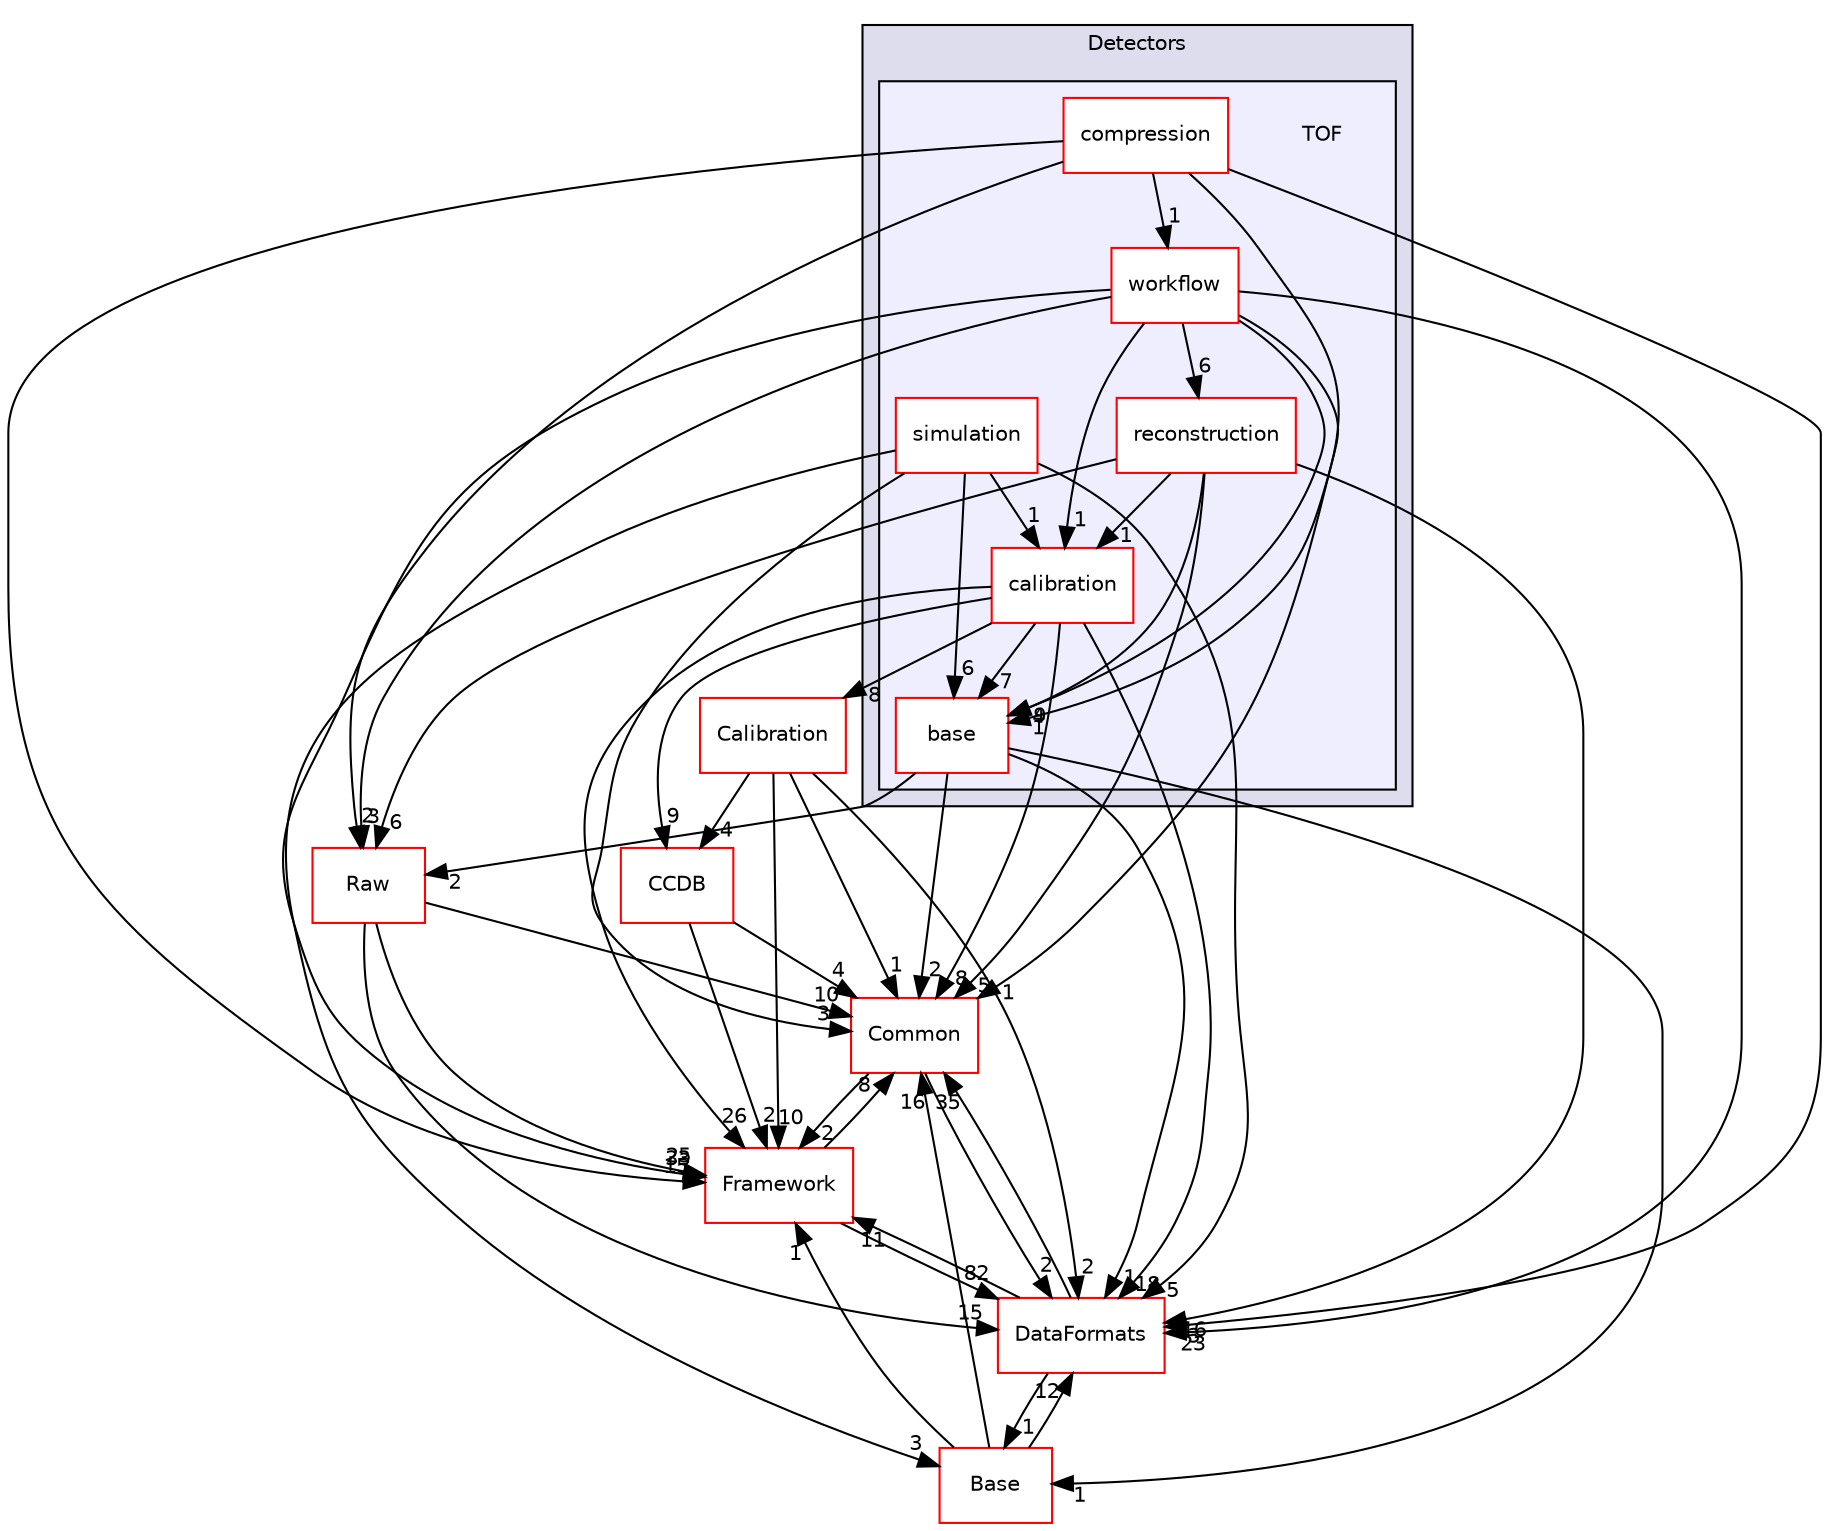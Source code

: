 digraph "/home/travis/build/AliceO2Group/AliceO2/Detectors/TOF" {
  bgcolor=transparent;
  compound=true
  node [ fontsize="10", fontname="Helvetica"];
  edge [ labelfontsize="10", labelfontname="Helvetica"];
  subgraph clusterdir_051dca18e802f8e9474f2e30d29c04e0 {
    graph [ bgcolor="#ddddee", pencolor="black", label="Detectors" fontname="Helvetica", fontsize="10", URL="dir_051dca18e802f8e9474f2e30d29c04e0.html"]
  subgraph clusterdir_577c839d346a264df4e9e588ca2a45dd {
    graph [ bgcolor="#eeeeff", pencolor="black", label="" URL="dir_577c839d346a264df4e9e588ca2a45dd.html"];
    dir_577c839d346a264df4e9e588ca2a45dd [shape=plaintext label="TOF"];
    dir_0189f3ad6abecd72f822a0c3914f12b2 [shape=box label="base" color="red" fillcolor="white" style="filled" URL="dir_0189f3ad6abecd72f822a0c3914f12b2.html"];
    dir_7559d374f7e4089a12282edb4b89411f [shape=box label="calibration" color="red" fillcolor="white" style="filled" URL="dir_7559d374f7e4089a12282edb4b89411f.html"];
    dir_466d31775548c7bdc6c92a4c63ee3ea4 [shape=box label="compression" color="red" fillcolor="white" style="filled" URL="dir_466d31775548c7bdc6c92a4c63ee3ea4.html"];
    dir_d1fec883a65fe865f3e91884d818def8 [shape=box label="reconstruction" color="red" fillcolor="white" style="filled" URL="dir_d1fec883a65fe865f3e91884d818def8.html"];
    dir_827012254b0f6cad75d9a7a2745b1aea [shape=box label="simulation" color="red" fillcolor="white" style="filled" URL="dir_827012254b0f6cad75d9a7a2745b1aea.html"];
    dir_f8afc936feb89e961bf89d3429577266 [shape=box label="workflow" color="red" fillcolor="white" style="filled" URL="dir_f8afc936feb89e961bf89d3429577266.html"];
  }
  }
  dir_2f1defcce8b8bdfe202c8bfd41228d47 [shape=box label="Calibration" color="red" URL="dir_2f1defcce8b8bdfe202c8bfd41228d47.html"];
  dir_4ab6b4cc6a7edbff49100e9123df213f [shape=box label="Common" color="red" URL="dir_4ab6b4cc6a7edbff49100e9123df213f.html"];
  dir_6af676bf18881990e4083e191d0e63e0 [shape=box label="CCDB" color="red" URL="dir_6af676bf18881990e4083e191d0e63e0.html"];
  dir_37c90836491b695b472bf98d1be8336b [shape=box label="Base" color="red" URL="dir_37c90836491b695b472bf98d1be8336b.html"];
  dir_bcbb2cf9a3d3d83e5515c82071a07177 [shape=box label="Framework" color="red" URL="dir_bcbb2cf9a3d3d83e5515c82071a07177.html"];
  dir_26637d1bd82229bc9ed97f7e706be743 [shape=box label="Raw" color="red" URL="dir_26637d1bd82229bc9ed97f7e706be743.html"];
  dir_2171f7ec022c5423887b07c69b2f5b48 [shape=box label="DataFormats" color="red" URL="dir_2171f7ec022c5423887b07c69b2f5b48.html"];
  dir_2f1defcce8b8bdfe202c8bfd41228d47->dir_4ab6b4cc6a7edbff49100e9123df213f [headlabel="1", labeldistance=1.5 headhref="dir_000040_000027.html"];
  dir_2f1defcce8b8bdfe202c8bfd41228d47->dir_6af676bf18881990e4083e191d0e63e0 [headlabel="4", labeldistance=1.5 headhref="dir_000040_000019.html"];
  dir_2f1defcce8b8bdfe202c8bfd41228d47->dir_bcbb2cf9a3d3d83e5515c82071a07177 [headlabel="10", labeldistance=1.5 headhref="dir_000040_000013.html"];
  dir_2f1defcce8b8bdfe202c8bfd41228d47->dir_2171f7ec022c5423887b07c69b2f5b48 [headlabel="2", labeldistance=1.5 headhref="dir_000040_000076.html"];
  dir_7559d374f7e4089a12282edb4b89411f->dir_2f1defcce8b8bdfe202c8bfd41228d47 [headlabel="8", labeldistance=1.5 headhref="dir_000592_000040.html"];
  dir_7559d374f7e4089a12282edb4b89411f->dir_4ab6b4cc6a7edbff49100e9123df213f [headlabel="8", labeldistance=1.5 headhref="dir_000592_000027.html"];
  dir_7559d374f7e4089a12282edb4b89411f->dir_6af676bf18881990e4083e191d0e63e0 [headlabel="9", labeldistance=1.5 headhref="dir_000592_000019.html"];
  dir_7559d374f7e4089a12282edb4b89411f->dir_0189f3ad6abecd72f822a0c3914f12b2 [headlabel="7", labeldistance=1.5 headhref="dir_000592_000137.html"];
  dir_7559d374f7e4089a12282edb4b89411f->dir_bcbb2cf9a3d3d83e5515c82071a07177 [headlabel="26", labeldistance=1.5 headhref="dir_000592_000013.html"];
  dir_7559d374f7e4089a12282edb4b89411f->dir_2171f7ec022c5423887b07c69b2f5b48 [headlabel="18", labeldistance=1.5 headhref="dir_000592_000076.html"];
  dir_827012254b0f6cad75d9a7a2745b1aea->dir_7559d374f7e4089a12282edb4b89411f [headlabel="1", labeldistance=1.5 headhref="dir_000182_000592.html"];
  dir_827012254b0f6cad75d9a7a2745b1aea->dir_4ab6b4cc6a7edbff49100e9123df213f [headlabel="3", labeldistance=1.5 headhref="dir_000182_000027.html"];
  dir_827012254b0f6cad75d9a7a2745b1aea->dir_37c90836491b695b472bf98d1be8336b [headlabel="3", labeldistance=1.5 headhref="dir_000182_000274.html"];
  dir_827012254b0f6cad75d9a7a2745b1aea->dir_0189f3ad6abecd72f822a0c3914f12b2 [headlabel="6", labeldistance=1.5 headhref="dir_000182_000137.html"];
  dir_827012254b0f6cad75d9a7a2745b1aea->dir_2171f7ec022c5423887b07c69b2f5b48 [headlabel="5", labeldistance=1.5 headhref="dir_000182_000076.html"];
  dir_4ab6b4cc6a7edbff49100e9123df213f->dir_bcbb2cf9a3d3d83e5515c82071a07177 [headlabel="2", labeldistance=1.5 headhref="dir_000027_000013.html"];
  dir_4ab6b4cc6a7edbff49100e9123df213f->dir_2171f7ec022c5423887b07c69b2f5b48 [headlabel="2", labeldistance=1.5 headhref="dir_000027_000076.html"];
  dir_6af676bf18881990e4083e191d0e63e0->dir_4ab6b4cc6a7edbff49100e9123df213f [headlabel="4", labeldistance=1.5 headhref="dir_000019_000027.html"];
  dir_6af676bf18881990e4083e191d0e63e0->dir_bcbb2cf9a3d3d83e5515c82071a07177 [headlabel="2", labeldistance=1.5 headhref="dir_000019_000013.html"];
  dir_37c90836491b695b472bf98d1be8336b->dir_4ab6b4cc6a7edbff49100e9123df213f [headlabel="16", labeldistance=1.5 headhref="dir_000274_000027.html"];
  dir_37c90836491b695b472bf98d1be8336b->dir_bcbb2cf9a3d3d83e5515c82071a07177 [headlabel="1", labeldistance=1.5 headhref="dir_000274_000013.html"];
  dir_37c90836491b695b472bf98d1be8336b->dir_2171f7ec022c5423887b07c69b2f5b48 [headlabel="12", labeldistance=1.5 headhref="dir_000274_000076.html"];
  dir_0189f3ad6abecd72f822a0c3914f12b2->dir_4ab6b4cc6a7edbff49100e9123df213f [headlabel="2", labeldistance=1.5 headhref="dir_000137_000027.html"];
  dir_0189f3ad6abecd72f822a0c3914f12b2->dir_37c90836491b695b472bf98d1be8336b [headlabel="1", labeldistance=1.5 headhref="dir_000137_000274.html"];
  dir_0189f3ad6abecd72f822a0c3914f12b2->dir_26637d1bd82229bc9ed97f7e706be743 [headlabel="2", labeldistance=1.5 headhref="dir_000137_000576.html"];
  dir_0189f3ad6abecd72f822a0c3914f12b2->dir_2171f7ec022c5423887b07c69b2f5b48 [headlabel="1", labeldistance=1.5 headhref="dir_000137_000076.html"];
  dir_466d31775548c7bdc6c92a4c63ee3ea4->dir_0189f3ad6abecd72f822a0c3914f12b2 [headlabel="1", labeldistance=1.5 headhref="dir_000597_000137.html"];
  dir_466d31775548c7bdc6c92a4c63ee3ea4->dir_bcbb2cf9a3d3d83e5515c82071a07177 [headlabel="15", labeldistance=1.5 headhref="dir_000597_000013.html"];
  dir_466d31775548c7bdc6c92a4c63ee3ea4->dir_26637d1bd82229bc9ed97f7e706be743 [headlabel="2", labeldistance=1.5 headhref="dir_000597_000576.html"];
  dir_466d31775548c7bdc6c92a4c63ee3ea4->dir_f8afc936feb89e961bf89d3429577266 [headlabel="1", labeldistance=1.5 headhref="dir_000597_000448.html"];
  dir_466d31775548c7bdc6c92a4c63ee3ea4->dir_2171f7ec022c5423887b07c69b2f5b48 [headlabel="3", labeldistance=1.5 headhref="dir_000597_000076.html"];
  dir_bcbb2cf9a3d3d83e5515c82071a07177->dir_4ab6b4cc6a7edbff49100e9123df213f [headlabel="8", labeldistance=1.5 headhref="dir_000013_000027.html"];
  dir_bcbb2cf9a3d3d83e5515c82071a07177->dir_2171f7ec022c5423887b07c69b2f5b48 [headlabel="82", labeldistance=1.5 headhref="dir_000013_000076.html"];
  dir_26637d1bd82229bc9ed97f7e706be743->dir_4ab6b4cc6a7edbff49100e9123df213f [headlabel="10", labeldistance=1.5 headhref="dir_000576_000027.html"];
  dir_26637d1bd82229bc9ed97f7e706be743->dir_bcbb2cf9a3d3d83e5515c82071a07177 [headlabel="25", labeldistance=1.5 headhref="dir_000576_000013.html"];
  dir_26637d1bd82229bc9ed97f7e706be743->dir_2171f7ec022c5423887b07c69b2f5b48 [headlabel="15", labeldistance=1.5 headhref="dir_000576_000076.html"];
  dir_f8afc936feb89e961bf89d3429577266->dir_7559d374f7e4089a12282edb4b89411f [headlabel="1", labeldistance=1.5 headhref="dir_000448_000592.html"];
  dir_f8afc936feb89e961bf89d3429577266->dir_4ab6b4cc6a7edbff49100e9123df213f [headlabel="1", labeldistance=1.5 headhref="dir_000448_000027.html"];
  dir_f8afc936feb89e961bf89d3429577266->dir_0189f3ad6abecd72f822a0c3914f12b2 [headlabel="4", labeldistance=1.5 headhref="dir_000448_000137.html"];
  dir_f8afc936feb89e961bf89d3429577266->dir_bcbb2cf9a3d3d83e5515c82071a07177 [headlabel="33", labeldistance=1.5 headhref="dir_000448_000013.html"];
  dir_f8afc936feb89e961bf89d3429577266->dir_26637d1bd82229bc9ed97f7e706be743 [headlabel="3", labeldistance=1.5 headhref="dir_000448_000576.html"];
  dir_f8afc936feb89e961bf89d3429577266->dir_d1fec883a65fe865f3e91884d818def8 [headlabel="6", labeldistance=1.5 headhref="dir_000448_000367.html"];
  dir_f8afc936feb89e961bf89d3429577266->dir_2171f7ec022c5423887b07c69b2f5b48 [headlabel="23", labeldistance=1.5 headhref="dir_000448_000076.html"];
  dir_d1fec883a65fe865f3e91884d818def8->dir_7559d374f7e4089a12282edb4b89411f [headlabel="1", labeldistance=1.5 headhref="dir_000367_000592.html"];
  dir_d1fec883a65fe865f3e91884d818def8->dir_4ab6b4cc6a7edbff49100e9123df213f [headlabel="5", labeldistance=1.5 headhref="dir_000367_000027.html"];
  dir_d1fec883a65fe865f3e91884d818def8->dir_0189f3ad6abecd72f822a0c3914f12b2 [headlabel="9", labeldistance=1.5 headhref="dir_000367_000137.html"];
  dir_d1fec883a65fe865f3e91884d818def8->dir_26637d1bd82229bc9ed97f7e706be743 [headlabel="6", labeldistance=1.5 headhref="dir_000367_000576.html"];
  dir_d1fec883a65fe865f3e91884d818def8->dir_2171f7ec022c5423887b07c69b2f5b48 [headlabel="16", labeldistance=1.5 headhref="dir_000367_000076.html"];
  dir_2171f7ec022c5423887b07c69b2f5b48->dir_4ab6b4cc6a7edbff49100e9123df213f [headlabel="35", labeldistance=1.5 headhref="dir_000076_000027.html"];
  dir_2171f7ec022c5423887b07c69b2f5b48->dir_37c90836491b695b472bf98d1be8336b [headlabel="1", labeldistance=1.5 headhref="dir_000076_000274.html"];
  dir_2171f7ec022c5423887b07c69b2f5b48->dir_bcbb2cf9a3d3d83e5515c82071a07177 [headlabel="11", labeldistance=1.5 headhref="dir_000076_000013.html"];
}
